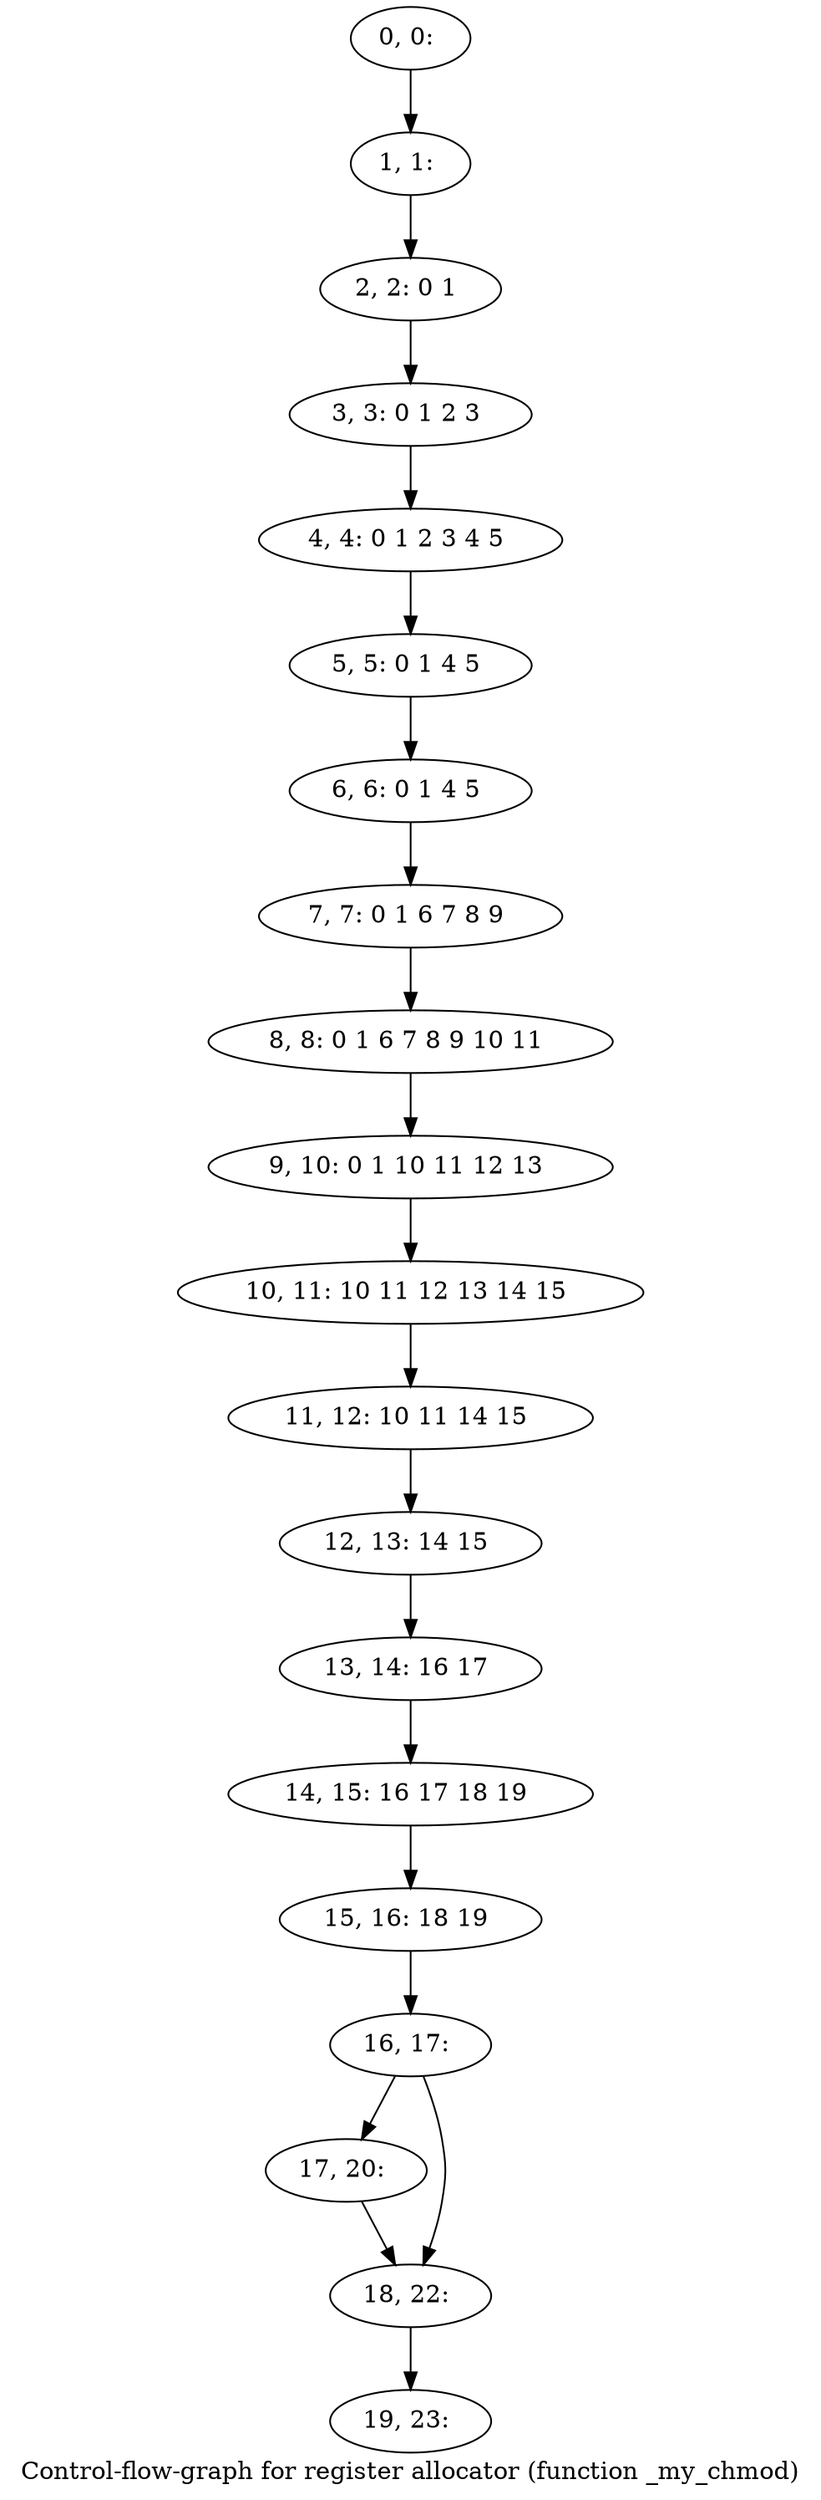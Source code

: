 digraph G {
graph [label="Control-flow-graph for register allocator (function _my_chmod)"]
0[label="0, 0: "];
1[label="1, 1: "];
2[label="2, 2: 0 1 "];
3[label="3, 3: 0 1 2 3 "];
4[label="4, 4: 0 1 2 3 4 5 "];
5[label="5, 5: 0 1 4 5 "];
6[label="6, 6: 0 1 4 5 "];
7[label="7, 7: 0 1 6 7 8 9 "];
8[label="8, 8: 0 1 6 7 8 9 10 11 "];
9[label="9, 10: 0 1 10 11 12 13 "];
10[label="10, 11: 10 11 12 13 14 15 "];
11[label="11, 12: 10 11 14 15 "];
12[label="12, 13: 14 15 "];
13[label="13, 14: 16 17 "];
14[label="14, 15: 16 17 18 19 "];
15[label="15, 16: 18 19 "];
16[label="16, 17: "];
17[label="17, 20: "];
18[label="18, 22: "];
19[label="19, 23: "];
0->1 ;
1->2 ;
2->3 ;
3->4 ;
4->5 ;
5->6 ;
6->7 ;
7->8 ;
8->9 ;
9->10 ;
10->11 ;
11->12 ;
12->13 ;
13->14 ;
14->15 ;
15->16 ;
16->17 ;
16->18 ;
17->18 ;
18->19 ;
}
